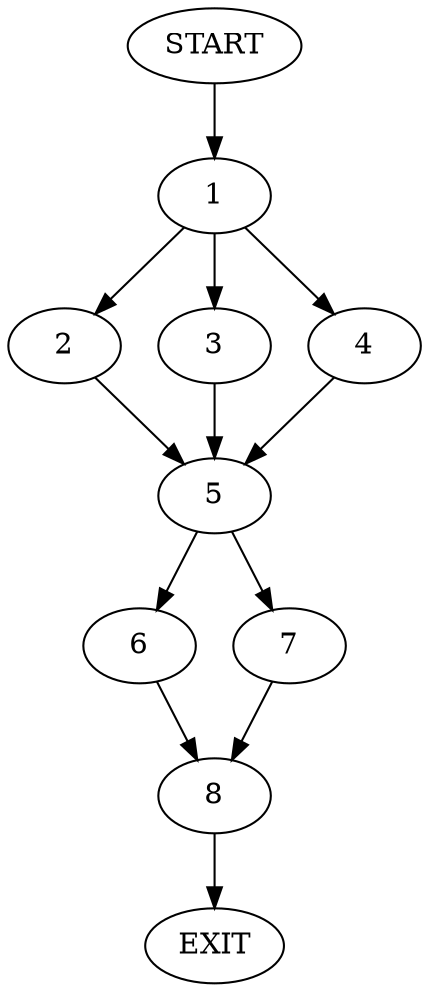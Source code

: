 digraph {
0 [label="START"]
9 [label="EXIT"]
0 -> 1
1 -> 2
1 -> 3
1 -> 4
3 -> 5
2 -> 5
4 -> 5
5 -> 6
5 -> 7
7 -> 8
6 -> 8
8 -> 9
}
